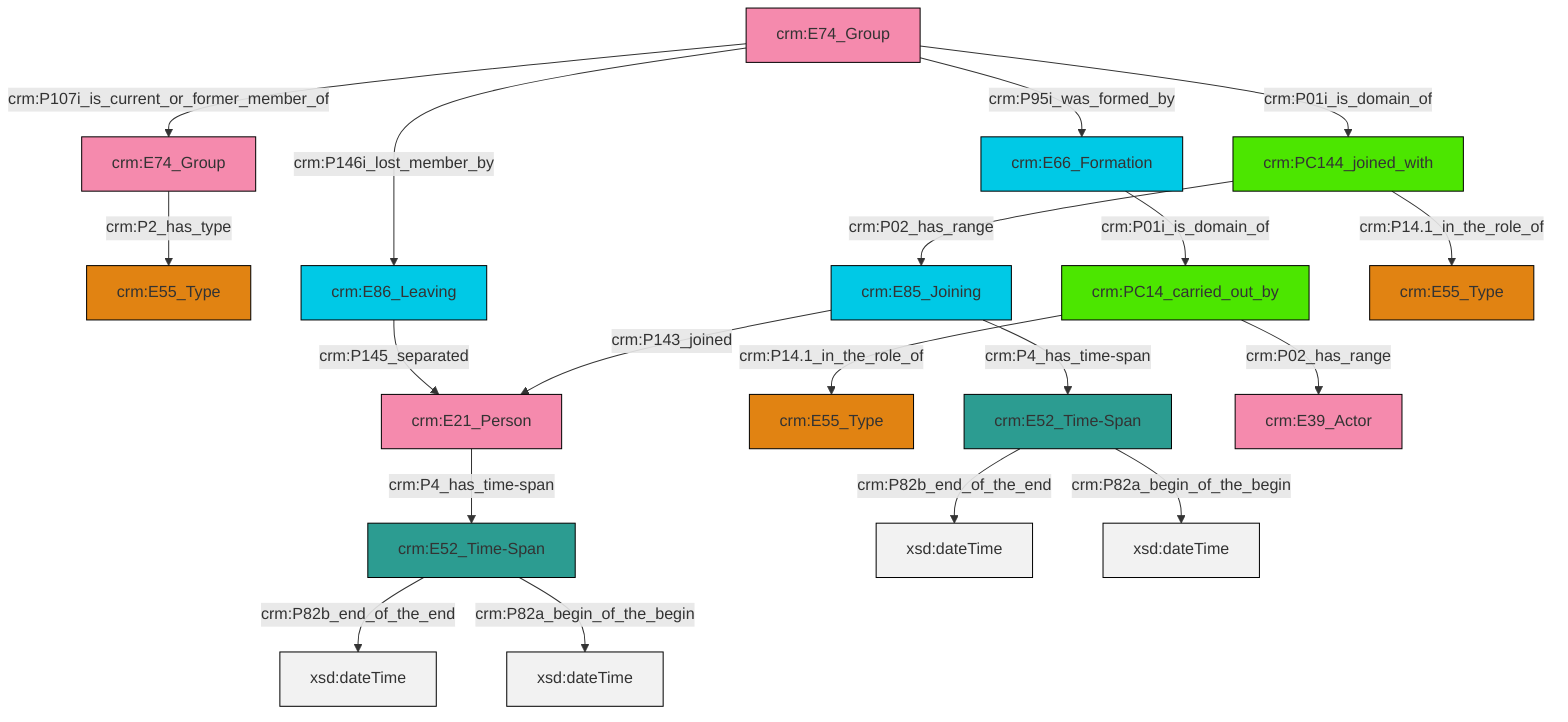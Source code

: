 graph TD
classDef Literal fill:#f2f2f2,stroke:#000000;
classDef CRM_Entity fill:#FFFFFF,stroke:#000000;
classDef Temporal_Entity fill:#00C9E6, stroke:#000000;
classDef Type fill:#E18312, stroke:#000000;
classDef Time-Span fill:#2C9C91, stroke:#000000;
classDef Appellation fill:#FFEB7F, stroke:#000000;
classDef Place fill:#008836, stroke:#000000;
classDef Persistent_Item fill:#B266B2, stroke:#000000;
classDef Conceptual_Object fill:#FFD700, stroke:#000000;
classDef Physical_Thing fill:#D2B48C, stroke:#000000;
classDef Actor fill:#f58aad, stroke:#000000;
classDef PC_Classes fill:#4ce600, stroke:#000000;
classDef Multi fill:#cccccc,stroke:#000000;

2["crm:E74_Group"]:::Actor -->|crm:P2_has_type| 0["crm:E55_Type"]:::Type
3["crm:E85_Joining"]:::Temporal_Entity -->|crm:P4_has_time-span| 4["crm:E52_Time-Span"]:::Time-Span
7["crm:PC14_carried_out_by"]:::PC_Classes -->|crm:P14.1_in_the_role_of| 8["crm:E55_Type"]:::Type
9["crm:E74_Group"]:::Actor -->|crm:P146i_lost_member_by| 10["crm:E86_Leaving"]:::Temporal_Entity
13["crm:E21_Person"]:::Actor -->|crm:P4_has_time-span| 14["crm:E52_Time-Span"]:::Time-Span
7["crm:PC14_carried_out_by"]:::PC_Classes -->|crm:P02_has_range| 15["crm:E39_Actor"]:::Actor
9["crm:E74_Group"]:::Actor -->|crm:P95i_was_formed_by| 5["crm:E66_Formation"]:::Temporal_Entity
14["crm:E52_Time-Span"]:::Time-Span -->|crm:P82b_end_of_the_end| 20[xsd:dateTime]:::Literal
10["crm:E86_Leaving"]:::Temporal_Entity -->|crm:P145_separated| 13["crm:E21_Person"]:::Actor
3["crm:E85_Joining"]:::Temporal_Entity -->|crm:P143_joined| 13["crm:E21_Person"]:::Actor
9["crm:E74_Group"]:::Actor -->|crm:P01i_is_domain_of| 11["crm:PC144_joined_with"]:::PC_Classes
5["crm:E66_Formation"]:::Temporal_Entity -->|crm:P01i_is_domain_of| 7["crm:PC14_carried_out_by"]:::PC_Classes
11["crm:PC144_joined_with"]:::PC_Classes -->|crm:P14.1_in_the_role_of| 22["crm:E55_Type"]:::Type
14["crm:E52_Time-Span"]:::Time-Span -->|crm:P82a_begin_of_the_begin| 30[xsd:dateTime]:::Literal
9["crm:E74_Group"]:::Actor -->|crm:P107i_is_current_or_former_member_of| 2["crm:E74_Group"]:::Actor
11["crm:PC144_joined_with"]:::PC_Classes -->|crm:P02_has_range| 3["crm:E85_Joining"]:::Temporal_Entity
4["crm:E52_Time-Span"]:::Time-Span -->|crm:P82b_end_of_the_end| 32[xsd:dateTime]:::Literal
4["crm:E52_Time-Span"]:::Time-Span -->|crm:P82a_begin_of_the_begin| 34[xsd:dateTime]:::Literal
